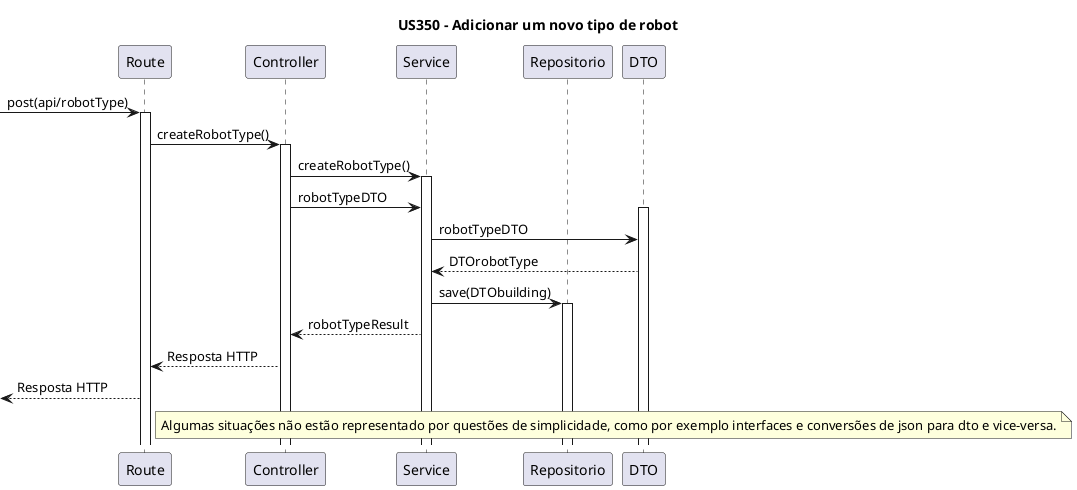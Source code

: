 @startuml
title US350 - Adicionar um novo tipo de robot

participant "Route" as Route
participant "Controller" as Controller
participant "Service" as Service
participant "Repositorio" as Repositorio
participant "DTO" as DTO

-> Route : post(api/robotType)
activate Route
Route -> Controller : createRobotType()
activate Controller
Controller -> Service : createRobotType()
activate Service
Controller -> Service : robotTypeDTO
activate DTO
Service -> DTO : robotTypeDTO
DTO --> Service : DTOrobotType
Service -> Repositorio : save(DTObuilding)
activate Repositorio
Service --> Controller : robotTypeResult
Controller--> Route : Resposta HTTP
<-- Route : Resposta HTTP

note right of Route
Algumas situações não estão representado por questões de simplicidade, como por exemplo interfaces e conversões de json para dto e vice-versa.
end note
@enduml
